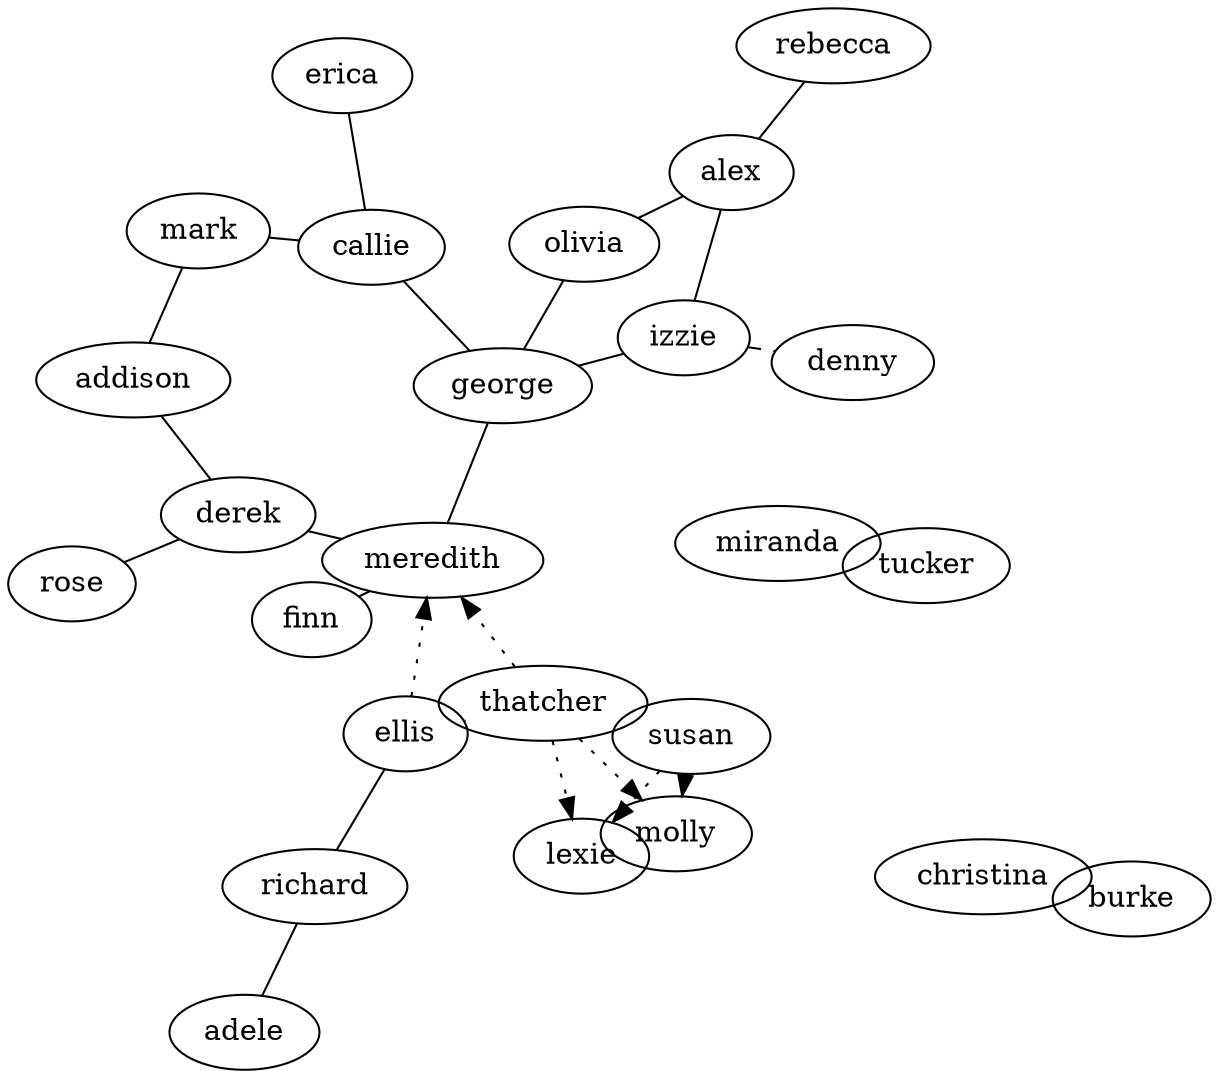 /*
 *  Relationships on Grey's Anatomy
 */

graph G {
  layout=neato


  subgraph season_0 {
    label="Season 0" // before the show started
    adele -- richard -- ellis -- thatcher -- susan
    derek -- addison -- mark 
    miranda -- tucker [penwidth=2]

    // children and parents
    ellis    -- meredith [ style=dotted dir=forward arrowhead=normal]
    thatcher -- meredith [ style=dotted dir=forward arrowhead=normal]
    susan    -- molly    [ style=dotted dir=forward arrowhead=normal]
    thatcher -- molly    [ style=dotted dir=forward arrowhead=normal]
    susan    -- lexie    [ style=dotted dir=forward arrowhead=normal]
    thatcher -- lexie    [ style=dotted dir=forward arrowhead=normal]
  }


  subgraph season_1 {
    label="Season 1"
    meredith -- derek
    christina -- burke
    george -- olivia -- alex
  }
  
  subgraph season_2 {
    label="Season 2"
    george -- meredith
    meredith -- finn [style=dashed]
    alex -- izzie
    izzie -- denny [style=dashed]
    george -- callie
    erica
  }

  subgraph season_3 {
    label="Season 3"
    mark -- callie
    george -- izzie 
  }

  subgraph season_4 {
    label="Season 4"
    derek -- rose
    alex -- rebecca
    callie -- erica
  }

}


